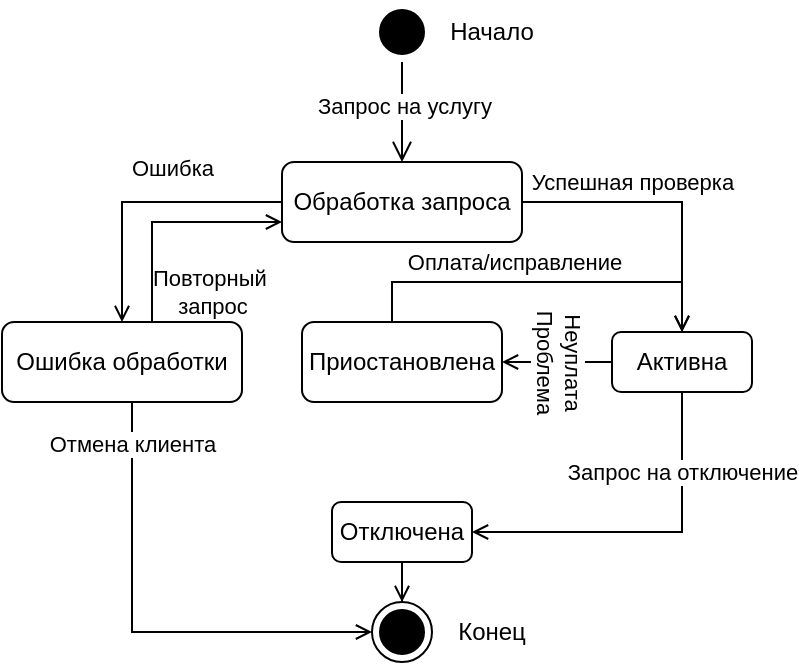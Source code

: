 <mxfile version="26.2.13">
  <diagram name="Page-1" id="58cdce13-f638-feb5-8d6f-7d28b1aa9fa0">
    <mxGraphModel dx="425" dy="659" grid="1" gridSize="10" guides="1" tooltips="1" connect="1" arrows="1" fold="1" page="1" pageScale="1" pageWidth="1100" pageHeight="850" background="none" math="0" shadow="0">
      <root>
        <mxCell id="0" />
        <mxCell id="1" parent="0" />
        <mxCell id="XZC-N6QxRaw_OB19Yd1I-1" value="" style="ellipse;html=1;shape=endState;fillColor=#000000;strokeColor=#000000;" vertex="1" parent="1">
          <mxGeometry x="350" y="480" width="30" height="30" as="geometry" />
        </mxCell>
        <mxCell id="XZC-N6QxRaw_OB19Yd1I-10" style="edgeStyle=orthogonalEdgeStyle;rounded=0;orthogonalLoop=1;jettySize=auto;html=1;entryX=0.5;entryY=0;entryDx=0;entryDy=0;endArrow=open;endFill=0;" edge="1" parent="1" source="XZC-N6QxRaw_OB19Yd1I-2" target="XZC-N6QxRaw_OB19Yd1I-9">
          <mxGeometry relative="1" as="geometry" />
        </mxCell>
        <mxCell id="XZC-N6QxRaw_OB19Yd1I-12" value="Ошибка" style="edgeLabel;html=1;align=center;verticalAlign=middle;resizable=0;points=[];rotation=0;" vertex="1" connectable="0" parent="XZC-N6QxRaw_OB19Yd1I-10">
          <mxGeometry x="0.475" relative="1" as="geometry">
            <mxPoint x="25" y="-41" as="offset" />
          </mxGeometry>
        </mxCell>
        <mxCell id="XZC-N6QxRaw_OB19Yd1I-2" value="Обработка запроса" style="rounded=1;whiteSpace=wrap;html=1;" vertex="1" parent="1">
          <mxGeometry x="305" y="260" width="120" height="40" as="geometry" />
        </mxCell>
        <mxCell id="XZC-N6QxRaw_OB19Yd1I-3" value="" style="ellipse;html=1;shape=startState;fillColor=#000000;strokeColor=#000000;" vertex="1" parent="1">
          <mxGeometry x="350" y="180" width="30" height="30" as="geometry" />
        </mxCell>
        <mxCell id="XZC-N6QxRaw_OB19Yd1I-4" value="" style="edgeStyle=orthogonalEdgeStyle;html=1;verticalAlign=bottom;endArrow=open;endSize=8;strokeColor=#000000;rounded=0;entryX=0.5;entryY=0;entryDx=0;entryDy=0;" edge="1" source="XZC-N6QxRaw_OB19Yd1I-3" parent="1" target="XZC-N6QxRaw_OB19Yd1I-2">
          <mxGeometry relative="1" as="geometry">
            <mxPoint x="365" y="220" as="targetPoint" />
          </mxGeometry>
        </mxCell>
        <mxCell id="XZC-N6QxRaw_OB19Yd1I-31" value="Запрос на услугу" style="edgeLabel;html=1;align=center;verticalAlign=middle;resizable=0;points=[];" vertex="1" connectable="0" parent="XZC-N6QxRaw_OB19Yd1I-4">
          <mxGeometry x="-0.149" y="1" relative="1" as="geometry">
            <mxPoint as="offset" />
          </mxGeometry>
        </mxCell>
        <mxCell id="XZC-N6QxRaw_OB19Yd1I-18" style="edgeStyle=orthogonalEdgeStyle;rounded=0;orthogonalLoop=1;jettySize=auto;html=1;entryX=0.5;entryY=0;entryDx=0;entryDy=0;exitX=1;exitY=0.5;exitDx=0;exitDy=0;endArrow=open;endFill=0;" edge="1" parent="1" source="XZC-N6QxRaw_OB19Yd1I-2" target="XZC-N6QxRaw_OB19Yd1I-17">
          <mxGeometry relative="1" as="geometry">
            <mxPoint x="500.029" y="400" as="sourcePoint" />
          </mxGeometry>
        </mxCell>
        <mxCell id="XZC-N6QxRaw_OB19Yd1I-19" value="Успешная проверка" style="edgeLabel;html=1;align=center;verticalAlign=middle;resizable=0;points=[];" vertex="1" connectable="0" parent="XZC-N6QxRaw_OB19Yd1I-18">
          <mxGeometry x="-0.09" y="2" relative="1" as="geometry">
            <mxPoint x="-11" y="-8" as="offset" />
          </mxGeometry>
        </mxCell>
        <mxCell id="XZC-N6QxRaw_OB19Yd1I-32" style="edgeStyle=orthogonalEdgeStyle;rounded=0;orthogonalLoop=1;jettySize=auto;html=1;entryX=0;entryY=0.5;entryDx=0;entryDy=0;endArrow=open;endFill=0;" edge="1" parent="1" source="XZC-N6QxRaw_OB19Yd1I-9" target="XZC-N6QxRaw_OB19Yd1I-1">
          <mxGeometry relative="1" as="geometry">
            <Array as="points">
              <mxPoint x="230" y="495" />
            </Array>
          </mxGeometry>
        </mxCell>
        <mxCell id="XZC-N6QxRaw_OB19Yd1I-33" value="Отмена клиента" style="edgeLabel;html=1;align=center;verticalAlign=middle;resizable=0;points=[];" vertex="1" connectable="0" parent="XZC-N6QxRaw_OB19Yd1I-32">
          <mxGeometry x="-0.822" relative="1" as="geometry">
            <mxPoint as="offset" />
          </mxGeometry>
        </mxCell>
        <mxCell id="XZC-N6QxRaw_OB19Yd1I-37" style="edgeStyle=orthogonalEdgeStyle;rounded=0;orthogonalLoop=1;jettySize=auto;html=1;entryX=0;entryY=0.75;entryDx=0;entryDy=0;endArrow=open;endFill=0;" edge="1" parent="1" source="XZC-N6QxRaw_OB19Yd1I-9" target="XZC-N6QxRaw_OB19Yd1I-2">
          <mxGeometry relative="1" as="geometry">
            <Array as="points">
              <mxPoint x="240" y="290" />
            </Array>
          </mxGeometry>
        </mxCell>
        <mxCell id="XZC-N6QxRaw_OB19Yd1I-38" value="Повторный&amp;nbsp;&lt;div&gt;запрос&lt;/div&gt;" style="edgeLabel;html=1;align=center;verticalAlign=middle;resizable=0;points=[];" vertex="1" connectable="0" parent="XZC-N6QxRaw_OB19Yd1I-37">
          <mxGeometry x="-0.738" relative="1" as="geometry">
            <mxPoint x="30" as="offset" />
          </mxGeometry>
        </mxCell>
        <mxCell id="XZC-N6QxRaw_OB19Yd1I-9" value="Ошибка обработки" style="rounded=1;whiteSpace=wrap;html=1;" vertex="1" parent="1">
          <mxGeometry x="165" y="340" width="120" height="40" as="geometry" />
        </mxCell>
        <mxCell id="XZC-N6QxRaw_OB19Yd1I-27" style="edgeStyle=orthogonalEdgeStyle;rounded=0;orthogonalLoop=1;jettySize=auto;html=1;entryX=0.5;entryY=0;entryDx=0;entryDy=0;endArrow=open;endFill=0;" edge="1" parent="1" source="XZC-N6QxRaw_OB19Yd1I-13" target="XZC-N6QxRaw_OB19Yd1I-1">
          <mxGeometry relative="1" as="geometry" />
        </mxCell>
        <mxCell id="XZC-N6QxRaw_OB19Yd1I-13" value="Отключена" style="rounded=1;whiteSpace=wrap;html=1;" vertex="1" parent="1">
          <mxGeometry x="330" y="430" width="70" height="30" as="geometry" />
        </mxCell>
        <mxCell id="XZC-N6QxRaw_OB19Yd1I-20" style="edgeStyle=orthogonalEdgeStyle;rounded=0;orthogonalLoop=1;jettySize=auto;html=1;entryX=1;entryY=0.5;entryDx=0;entryDy=0;endArrow=open;endFill=0;exitX=0.5;exitY=1;exitDx=0;exitDy=0;" edge="1" parent="1" source="XZC-N6QxRaw_OB19Yd1I-17" target="XZC-N6QxRaw_OB19Yd1I-13">
          <mxGeometry relative="1" as="geometry">
            <Array as="points">
              <mxPoint x="505" y="445" />
            </Array>
          </mxGeometry>
        </mxCell>
        <mxCell id="XZC-N6QxRaw_OB19Yd1I-21" value="Запрос на отключение" style="edgeLabel;html=1;align=center;verticalAlign=middle;resizable=0;points=[];" vertex="1" connectable="0" parent="XZC-N6QxRaw_OB19Yd1I-20">
          <mxGeometry x="-0.046" y="1" relative="1" as="geometry">
            <mxPoint x="13" y="-31" as="offset" />
          </mxGeometry>
        </mxCell>
        <mxCell id="XZC-N6QxRaw_OB19Yd1I-40" style="edgeStyle=orthogonalEdgeStyle;rounded=0;orthogonalLoop=1;jettySize=auto;html=1;entryX=1;entryY=0.5;entryDx=0;entryDy=0;endArrow=open;endFill=0;" edge="1" parent="1" source="XZC-N6QxRaw_OB19Yd1I-17" target="XZC-N6QxRaw_OB19Yd1I-39">
          <mxGeometry relative="1" as="geometry" />
        </mxCell>
        <mxCell id="XZC-N6QxRaw_OB19Yd1I-41" value="Неуплата&lt;br&gt;Проблема" style="edgeLabel;html=1;align=center;verticalAlign=middle;resizable=0;points=[];rotation=90;" vertex="1" connectable="0" parent="XZC-N6QxRaw_OB19Yd1I-40">
          <mxGeometry x="0.188" relative="1" as="geometry">
            <mxPoint x="6" as="offset" />
          </mxGeometry>
        </mxCell>
        <mxCell id="XZC-N6QxRaw_OB19Yd1I-17" value="Активна" style="rounded=1;whiteSpace=wrap;html=1;" vertex="1" parent="1">
          <mxGeometry x="470" y="345" width="70" height="30" as="geometry" />
        </mxCell>
        <mxCell id="XZC-N6QxRaw_OB19Yd1I-28" value="Конец" style="text;html=1;align=center;verticalAlign=middle;whiteSpace=wrap;rounded=0;" vertex="1" parent="1">
          <mxGeometry x="380" y="480" width="60" height="30" as="geometry" />
        </mxCell>
        <mxCell id="XZC-N6QxRaw_OB19Yd1I-30" value="Начало" style="text;html=1;align=center;verticalAlign=middle;whiteSpace=wrap;rounded=0;" vertex="1" parent="1">
          <mxGeometry x="380" y="180" width="60" height="30" as="geometry" />
        </mxCell>
        <mxCell id="XZC-N6QxRaw_OB19Yd1I-42" style="edgeStyle=orthogonalEdgeStyle;rounded=0;orthogonalLoop=1;jettySize=auto;html=1;entryX=0.5;entryY=0;entryDx=0;entryDy=0;endArrow=open;endFill=0;" edge="1" parent="1" target="XZC-N6QxRaw_OB19Yd1I-17">
          <mxGeometry relative="1" as="geometry">
            <mxPoint x="360" y="340" as="sourcePoint" />
            <mxPoint x="490" y="340" as="targetPoint" />
            <Array as="points">
              <mxPoint x="360" y="320" />
              <mxPoint x="505" y="320" />
            </Array>
          </mxGeometry>
        </mxCell>
        <mxCell id="XZC-N6QxRaw_OB19Yd1I-43" value="Оплата/исправление" style="edgeLabel;html=1;align=center;verticalAlign=middle;resizable=0;points=[];" vertex="1" connectable="0" parent="XZC-N6QxRaw_OB19Yd1I-42">
          <mxGeometry x="-0.358" y="2" relative="1" as="geometry">
            <mxPoint x="20" y="-8" as="offset" />
          </mxGeometry>
        </mxCell>
        <mxCell id="XZC-N6QxRaw_OB19Yd1I-39" value="Приостановлена" style="rounded=1;whiteSpace=wrap;html=1;" vertex="1" parent="1">
          <mxGeometry x="315" y="340" width="100" height="40" as="geometry" />
        </mxCell>
      </root>
    </mxGraphModel>
  </diagram>
</mxfile>

